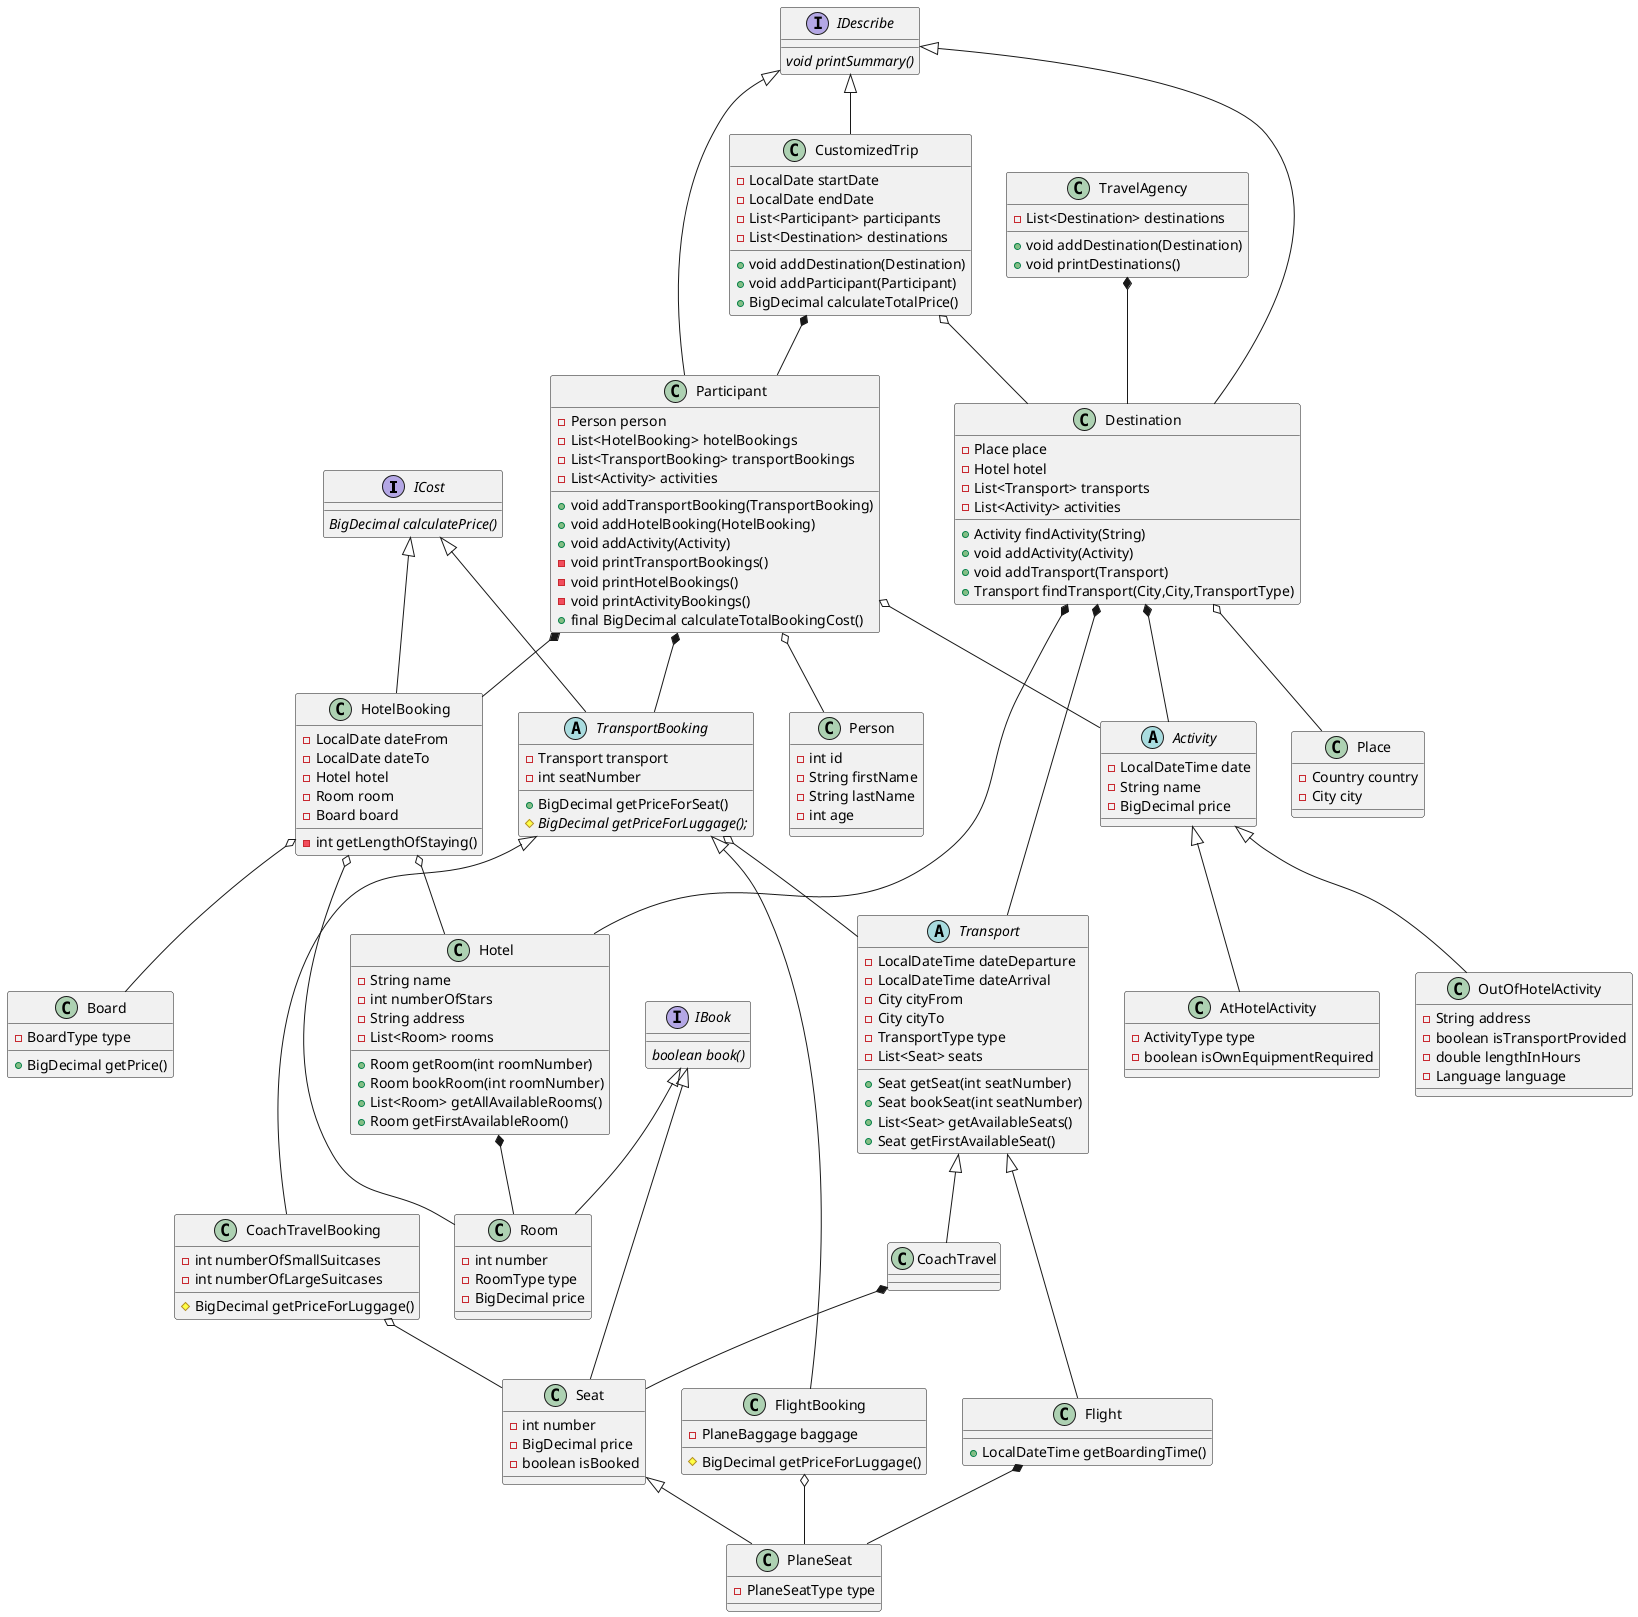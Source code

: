 @startuml
interface ICost {
{abstract} BigDecimal calculatePrice()
}
interface IDescribe {
{abstract} void printSummary()
}
interface IBook {
{abstract} boolean book()
}
class Hotel {
- String name
- int numberOfStars
- String address
- List<Room> rooms
+ Room getRoom(int roomNumber)
+ Room bookRoom(int roomNumber)
+ List<Room> getAllAvailableRooms()
+ Room getFirstAvailableRoom()
}
class PlaneSeat {
- PlaneSeatType type
}
class Seat {
- int number
- BigDecimal price
- boolean isBooked
}
class Participant {
- Person person
- List<HotelBooking> hotelBookings
- List<TransportBooking> transportBookings
- List<Activity> activities
+ void addTransportBooking(TransportBooking)
+ void addHotelBooking(HotelBooking)
+ void addActivity(Activity)
- void printTransportBookings()
- void printHotelBookings()
- void printActivityBookings()
+ final BigDecimal calculateTotalBookingCost()
}
class FlightBooking {
- PlaneBaggage baggage
# BigDecimal getPriceForLuggage()
}
class CustomizedTrip {
- LocalDate startDate
- LocalDate endDate
- List<Participant> participants
- List<Destination> destinations
+ void addDestination(Destination)
+ void addParticipant(Participant)
+ BigDecimal calculateTotalPrice()
}
class HotelBooking {
- LocalDate dateFrom
- LocalDate dateTo
- Hotel hotel
- Room room
- Board board
- int getLengthOfStaying()
}
class Board {
- BoardType type
+ BigDecimal getPrice()
}
class Flight {
+ LocalDateTime getBoardingTime()
}
class TravelAgency {
- List<Destination> destinations
+ void addDestination(Destination)
+ void printDestinations()
}
class CoachTravelBooking {
- int numberOfSmallSuitcases
- int numberOfLargeSuitcases
# BigDecimal getPriceForLuggage()
}
abstract class Transport {
- LocalDateTime dateDeparture
- LocalDateTime dateArrival
- City cityFrom
- City cityTo
- TransportType type
- List<Seat> seats
+ Seat getSeat(int seatNumber)
+ Seat bookSeat(int seatNumber)
+ List<Seat> getAvailableSeats()
+ Seat getFirstAvailableSeat()
}
class Place {
- Country country
- City city
}
class Room {
- int number
- RoomType type
- BigDecimal price
}
class OutOfHotelActivity {
- String address
- boolean isTransportProvided
- double lengthInHours
- Language language
}
abstract class Activity {
- LocalDateTime date
- String name
- BigDecimal price
}
class AtHotelActivity {
- ActivityType type
- boolean isOwnEquipmentRequired
}
class Destination {
- Place place
- Hotel hotel
- List<Transport> transports
- List<Activity> activities
+ Activity findActivity(String)
+ void addActivity(Activity)
+ void addTransport(Transport)
+ Transport findTransport(City,City,TransportType)
}
abstract class TransportBooking {
- Transport transport
- int seatNumber
+ BigDecimal getPriceForSeat()
# {abstract}BigDecimal getPriceForLuggage();
}
class Person {
- int id
- String firstName
- String lastName
- int age
}
class CoachTravel {
}

TravelAgency *-- Destination
CustomizedTrip o-- Destination
CustomizedTrip *-- Participant
Destination *-- Transport
Destination *-- Hotel
Destination *-- Activity
Destination o-- Place
Participant o-- Person
Participant o-- Activity
Participant *-- HotelBooking
Participant *-- TransportBooking
CoachTravel *-- Seat
Hotel *-- Room
HotelBooking o-- Room
HotelBooking o-- Board
HotelBooking o-- Hotel
TransportBooking o-- Transport
CoachTravelBooking o-- Seat
FlightBooking o-- PlaneSeat
Flight *-- PlaneSeat
ICost <|-- HotelBooking
ICost <|-- TransportBooking
IDescribe <|--  CustomizedTrip
IDescribe <|-- Participant
IDescribe <|-- Destination
IBook <|-- Room
IBook <|-- Seat
Seat <|-- PlaneSeat
TransportBooking <|-- FlightBooking
Transport <|-- Flight
TransportBooking <|-- CoachTravelBooking
Activity <|-- OutOfHotelActivity
Activity <|-- AtHotelActivity
Transport <|-- CoachTravel
@enduml